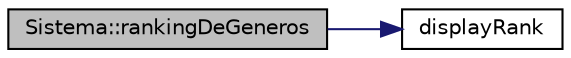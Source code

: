 digraph "Sistema::rankingDeGeneros"
{
  edge [fontname="Helvetica",fontsize="10",labelfontname="Helvetica",labelfontsize="10"];
  node [fontname="Helvetica",fontsize="10",shape=record];
  rankdir="LR";
  Node75 [label="Sistema::rankingDeGeneros",height=0.2,width=0.4,color="black", fillcolor="grey75", style="filled", fontcolor="black"];
  Node75 -> Node76 [color="midnightblue",fontsize="10",style="solid"];
  Node76 [label="displayRank",height=0.2,width=0.4,color="black", fillcolor="white", style="filled",URL="$_sistema_8cpp.html#a9a4d5048551696a97f3dfff84b4d736d"];
}
